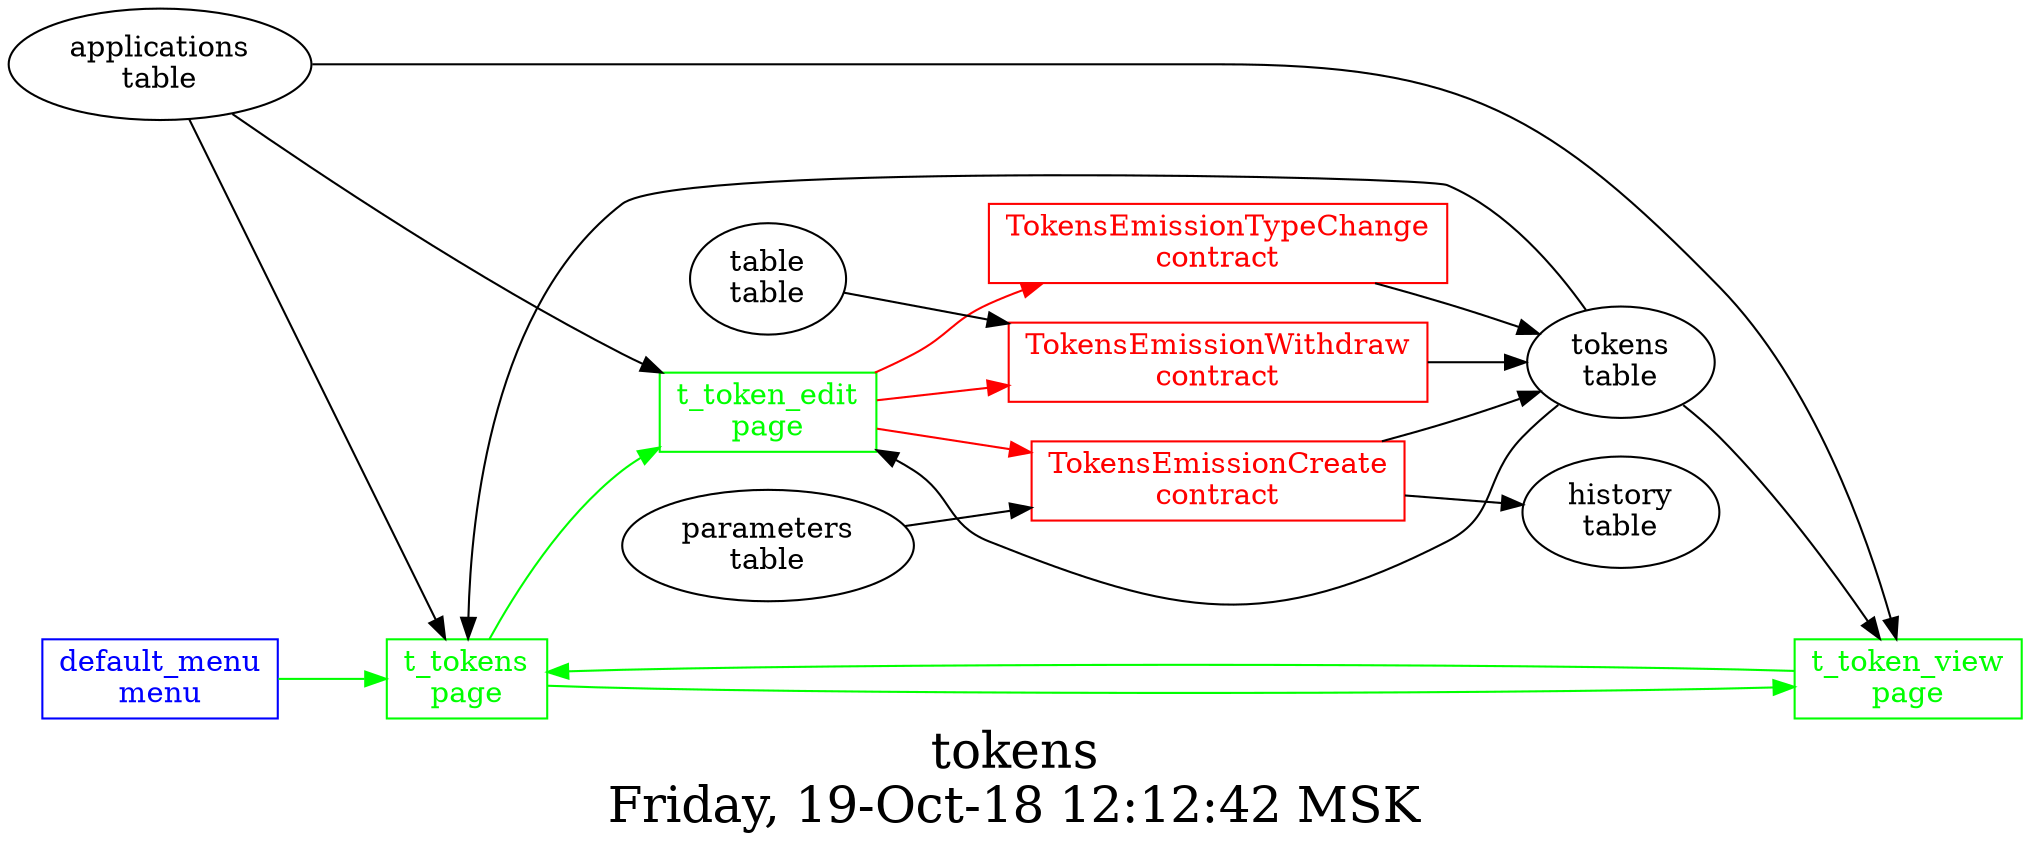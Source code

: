 digraph G {
graph [
  fontsize="24";
  label="tokens\nFriday, 19-Oct-18 12:12:42 MSK";
  nojustify=true;
  ordering=out;
  rankdir=LR;
  size="30";
];
"default_menu\nmenu" -> "t_tokens\npage"  [ color=green ]
"default_menu\nmenu" [color=blue, fontcolor=blue, group=menus, shape=record];
"t_token_edit\npage" -> "TokensEmissionTypeChange\ncontract"  [ color=red ]
"t_token_edit\npage" -> "TokensEmissionWithdraw\ncontract"  [ color=red ]
"t_token_edit\npage" -> "TokensEmissionCreate\ncontract"  [ color=red ]
"applications\ntable" -> "t_token_edit\npage"
"tokens\ntable" -> "t_token_edit\npage"
"t_token_edit\npage" [color=green, fontcolor=green, group=pages, shape=record];
"applications\ntable" -> "t_token_view\npage"
"tokens\ntable" -> "t_token_view\npage"
"t_token_view\npage" -> "t_tokens\npage"  [ color=green ]
"t_token_view\npage" [color=green, fontcolor=green, group=pages, shape=record];
"applications\ntable" -> "t_tokens\npage"
"tokens\ntable" -> "t_tokens\npage"
"t_tokens\npage" -> "t_token_edit\npage"  [ color=green ]
"t_tokens\npage" -> "t_token_view\npage"  [ color=green ]
"t_tokens\npage" [color=green, fontcolor=green, group=pages, shape=record];
"TokensEmissionCreate\ncontract" -> "tokens\ntable"  [ color="" ]
"TokensEmissionCreate\ncontract" -> "history\ntable"  [ color="" ]
"parameters\ntable" -> "TokensEmissionCreate\ncontract"
"TokensEmissionCreate\ncontract" [color=red, fontcolor=red, group=contracts, shape=record];
"TokensEmissionTypeChange\ncontract" -> "tokens\ntable"  [ color="" ]
"TokensEmissionTypeChange\ncontract" [color=red, fontcolor=red, group=contracts, shape=record];
"TokensEmissionWithdraw\ncontract" -> "tokens\ntable"  [ color="" ]
"table\ntable" -> "TokensEmissionWithdraw\ncontract"
"TokensEmissionWithdraw\ncontract" [color=red, fontcolor=red, group=contracts, shape=record];
"tokens\ntable" [color="", fontcolor="", group=tables, shape=""];
}
